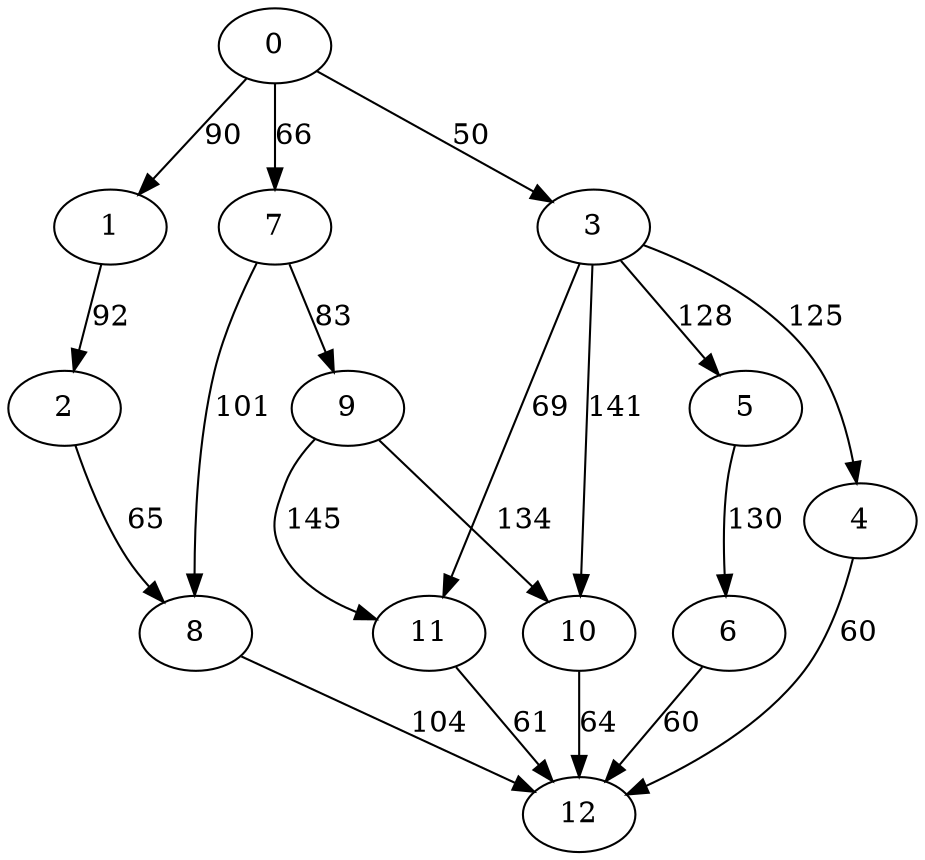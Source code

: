 digraph t10p2r7_7 {
0 -> 1 [ label = 90 ];
0 -> 3 [ label = 50 ];
0 -> 7 [ label = 66 ];
1 -> 2 [ label = 92 ];
2 -> 8 [ label = 65 ];
3 -> 4 [ label = 125 ];
3 -> 5 [ label = 128 ];
3 -> 10 [ label = 141 ];
3 -> 11 [ label = 69 ];
4 -> 12 [ label = 60 ];
5 -> 6 [ label = 130 ];
6 -> 12 [ label = 60 ];
7 -> 8 [ label = 101 ];
7 -> 9 [ label = 83 ];
8 -> 12 [ label = 104 ];
9 -> 10 [ label = 134 ];
9 -> 11 [ label = 145 ];
10 -> 12 [ label = 64 ];
11 -> 12 [ label = 61 ];
 }

